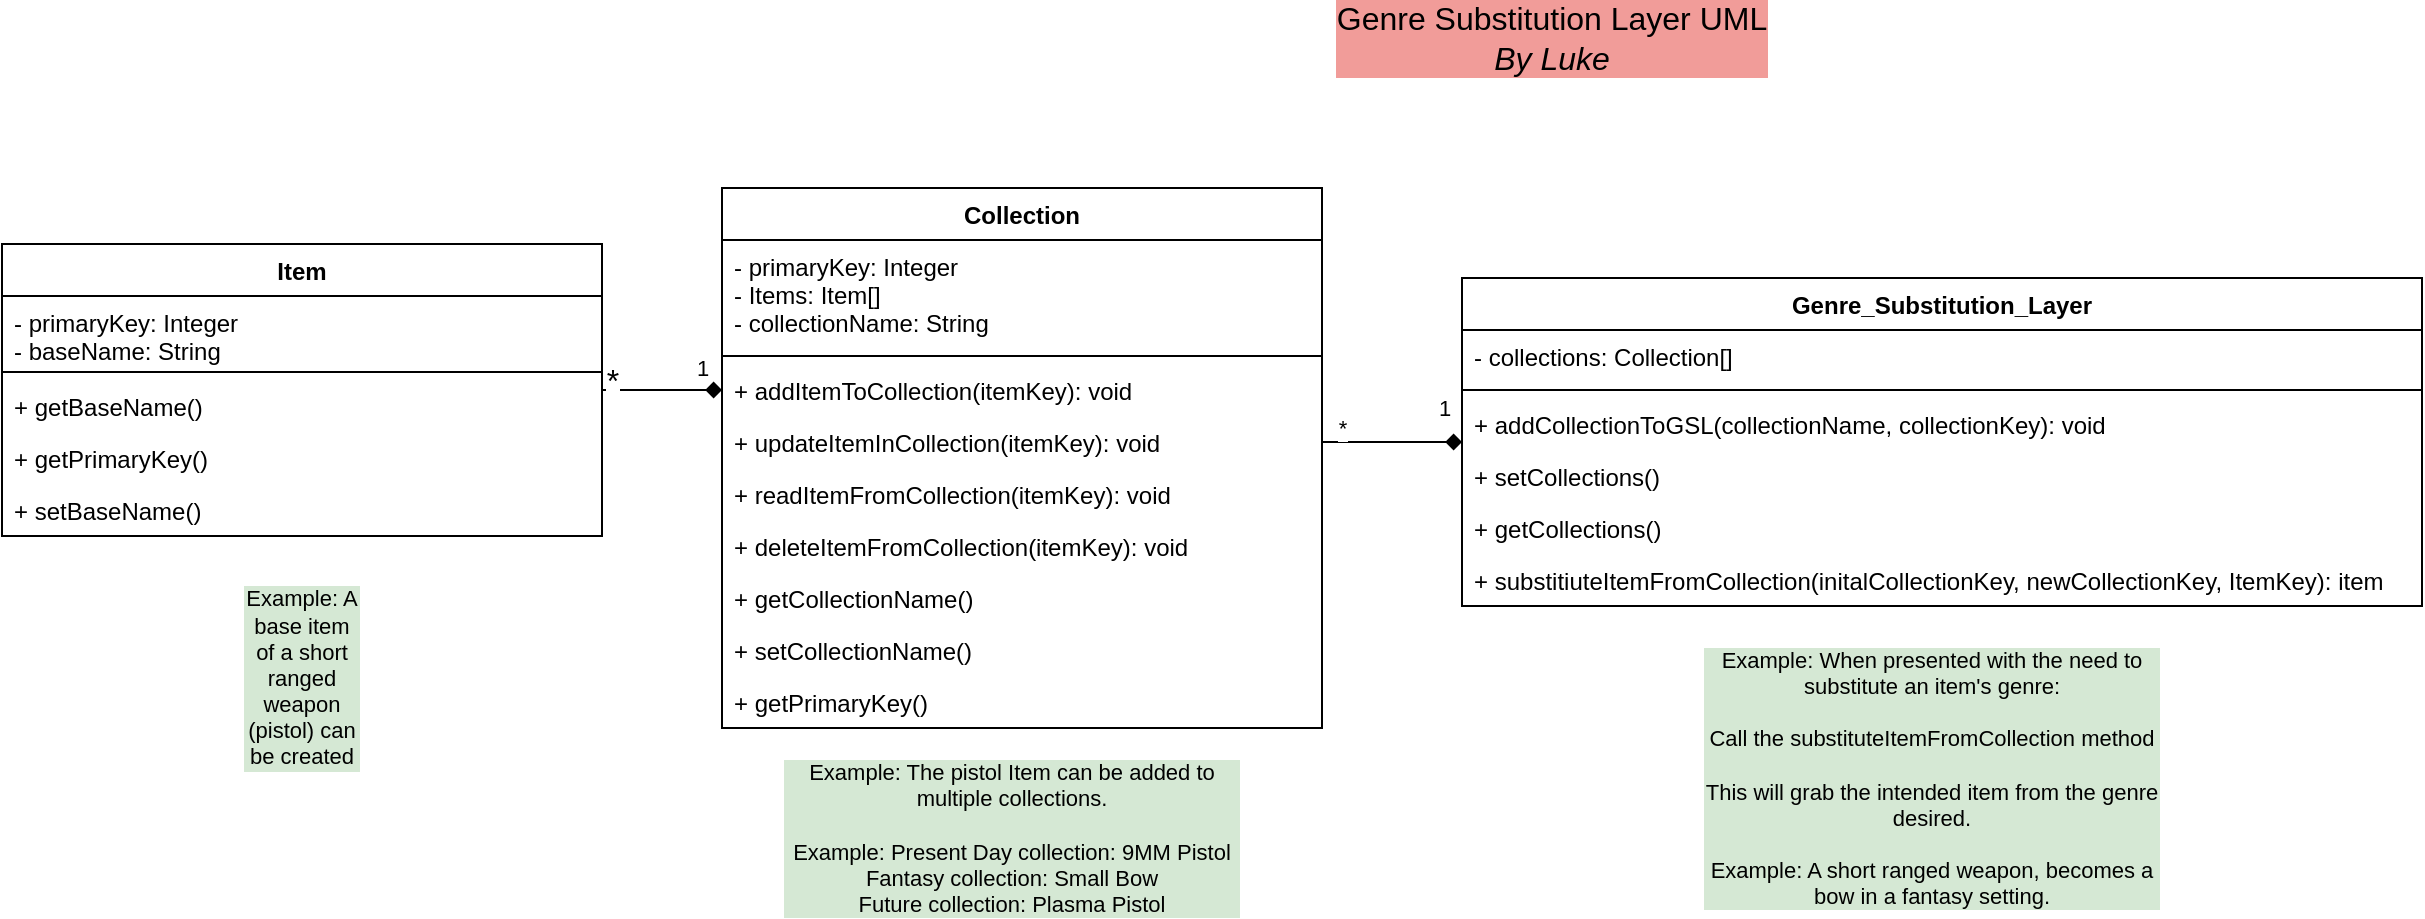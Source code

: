 <mxfile version="20.8.16" type="device"><diagram id="SW_fkqKbPsb3lBTFZvFJ" name="Page-1"><mxGraphModel dx="1283" dy="1791" grid="1" gridSize="10" guides="1" tooltips="1" connect="1" arrows="1" fold="1" page="1" pageScale="1" pageWidth="850" pageHeight="1100" math="0" shadow="0"><root><mxCell id="0"/><mxCell id="1" parent="0"/><mxCell id="qkLhZm6GimbAED5i0G7S-1" value="Genre_Substitution_Layer" style="swimlane;fontStyle=1;align=center;verticalAlign=top;childLayout=stackLayout;horizontal=1;startSize=26;horizontalStack=0;resizeParent=1;resizeParentMax=0;resizeLast=0;collapsible=1;marginBottom=0;" parent="1" vertex="1"><mxGeometry x="840" y="135" width="480" height="164" as="geometry"/></mxCell><mxCell id="qkLhZm6GimbAED5i0G7S-2" value="- collections: Collection[]" style="text;strokeColor=none;fillColor=none;align=left;verticalAlign=top;spacingLeft=4;spacingRight=4;overflow=hidden;rotatable=0;points=[[0,0.5],[1,0.5]];portConstraint=eastwest;" parent="qkLhZm6GimbAED5i0G7S-1" vertex="1"><mxGeometry y="26" width="480" height="26" as="geometry"/></mxCell><mxCell id="qkLhZm6GimbAED5i0G7S-3" value="" style="line;strokeWidth=1;fillColor=none;align=left;verticalAlign=middle;spacingTop=-1;spacingLeft=3;spacingRight=3;rotatable=0;labelPosition=right;points=[];portConstraint=eastwest;strokeColor=inherit;" parent="qkLhZm6GimbAED5i0G7S-1" vertex="1"><mxGeometry y="52" width="480" height="8" as="geometry"/></mxCell><mxCell id="qkLhZm6GimbAED5i0G7S-15" value="+ addCollectionToGSL(collectionName, collectionKey): void" style="text;strokeColor=none;fillColor=none;align=left;verticalAlign=top;spacingLeft=4;spacingRight=4;overflow=hidden;rotatable=0;points=[[0,0.5],[1,0.5]];portConstraint=eastwest;" parent="qkLhZm6GimbAED5i0G7S-1" vertex="1"><mxGeometry y="60" width="480" height="26" as="geometry"/></mxCell><mxCell id="qkLhZm6GimbAED5i0G7S-37" value="+ setCollections()" style="text;strokeColor=none;fillColor=none;align=left;verticalAlign=top;spacingLeft=4;spacingRight=4;overflow=hidden;rotatable=0;points=[[0,0.5],[1,0.5]];portConstraint=eastwest;" parent="qkLhZm6GimbAED5i0G7S-1" vertex="1"><mxGeometry y="86" width="480" height="26" as="geometry"/></mxCell><mxCell id="qkLhZm6GimbAED5i0G7S-36" value="+ getCollections()" style="text;strokeColor=none;fillColor=none;align=left;verticalAlign=top;spacingLeft=4;spacingRight=4;overflow=hidden;rotatable=0;points=[[0,0.5],[1,0.5]];portConstraint=eastwest;" parent="qkLhZm6GimbAED5i0G7S-1" vertex="1"><mxGeometry y="112" width="480" height="26" as="geometry"/></mxCell><mxCell id="qkLhZm6GimbAED5i0G7S-14" value="+ substitiuteItemFromCollection(initalCollectionKey, newCollectionKey, ItemKey): item" style="text;strokeColor=none;fillColor=none;align=left;verticalAlign=top;spacingLeft=4;spacingRight=4;overflow=hidden;rotatable=0;points=[[0,0.5],[1,0.5]];portConstraint=eastwest;" parent="qkLhZm6GimbAED5i0G7S-1" vertex="1"><mxGeometry y="138" width="480" height="26" as="geometry"/></mxCell><mxCell id="qkLhZm6GimbAED5i0G7S-5" value="Collection" style="swimlane;fontStyle=1;align=center;verticalAlign=top;childLayout=stackLayout;horizontal=1;startSize=26;horizontalStack=0;resizeParent=1;resizeParentMax=0;resizeLast=0;collapsible=1;marginBottom=0;" parent="1" vertex="1"><mxGeometry x="470" y="90" width="300" height="270" as="geometry"/></mxCell><mxCell id="qkLhZm6GimbAED5i0G7S-6" value="- primaryKey: Integer&#xA;- Items: Item[]&#xA;- collectionName: String&#xA;" style="text;strokeColor=none;fillColor=none;align=left;verticalAlign=top;spacingLeft=4;spacingRight=4;overflow=hidden;rotatable=0;points=[[0,0.5],[1,0.5]];portConstraint=eastwest;" parent="qkLhZm6GimbAED5i0G7S-5" vertex="1"><mxGeometry y="26" width="300" height="54" as="geometry"/></mxCell><mxCell id="qkLhZm6GimbAED5i0G7S-7" value="" style="line;strokeWidth=1;fillColor=none;align=left;verticalAlign=middle;spacingTop=-1;spacingLeft=3;spacingRight=3;rotatable=0;labelPosition=right;points=[];portConstraint=eastwest;strokeColor=inherit;" parent="qkLhZm6GimbAED5i0G7S-5" vertex="1"><mxGeometry y="80" width="300" height="8" as="geometry"/></mxCell><mxCell id="qkLhZm6GimbAED5i0G7S-8" value="+ addItemToCollection(itemKey): void" style="text;strokeColor=none;fillColor=none;align=left;verticalAlign=top;spacingLeft=4;spacingRight=4;overflow=hidden;rotatable=0;points=[[0,0.5],[1,0.5]];portConstraint=eastwest;" parent="qkLhZm6GimbAED5i0G7S-5" vertex="1"><mxGeometry y="88" width="300" height="26" as="geometry"/></mxCell><mxCell id="qkLhZm6GimbAED5i0G7S-32" value="+ updateItemInCollection(itemKey): void" style="text;strokeColor=none;fillColor=none;align=left;verticalAlign=top;spacingLeft=4;spacingRight=4;overflow=hidden;rotatable=0;points=[[0,0.5],[1,0.5]];portConstraint=eastwest;" parent="qkLhZm6GimbAED5i0G7S-5" vertex="1"><mxGeometry y="114" width="300" height="26" as="geometry"/></mxCell><mxCell id="qkLhZm6GimbAED5i0G7S-33" value="+ readItemFromCollection(itemKey): void" style="text;strokeColor=none;fillColor=none;align=left;verticalAlign=top;spacingLeft=4;spacingRight=4;overflow=hidden;rotatable=0;points=[[0,0.5],[1,0.5]];portConstraint=eastwest;" parent="qkLhZm6GimbAED5i0G7S-5" vertex="1"><mxGeometry y="140" width="300" height="26" as="geometry"/></mxCell><mxCell id="qkLhZm6GimbAED5i0G7S-34" value="+ deleteItemFromCollection(itemKey): void" style="text;strokeColor=none;fillColor=none;align=left;verticalAlign=top;spacingLeft=4;spacingRight=4;overflow=hidden;rotatable=0;points=[[0,0.5],[1,0.5]];portConstraint=eastwest;" parent="qkLhZm6GimbAED5i0G7S-5" vertex="1"><mxGeometry y="166" width="300" height="26" as="geometry"/></mxCell><mxCell id="qkLhZm6GimbAED5i0G7S-30" value="+ getCollectionName()" style="text;strokeColor=none;fillColor=none;align=left;verticalAlign=top;spacingLeft=4;spacingRight=4;overflow=hidden;rotatable=0;points=[[0,0.5],[1,0.5]];portConstraint=eastwest;" parent="qkLhZm6GimbAED5i0G7S-5" vertex="1"><mxGeometry y="192" width="300" height="26" as="geometry"/></mxCell><mxCell id="qkLhZm6GimbAED5i0G7S-31" value="+ setCollectionName()" style="text;strokeColor=none;fillColor=none;align=left;verticalAlign=top;spacingLeft=4;spacingRight=4;overflow=hidden;rotatable=0;points=[[0,0.5],[1,0.5]];portConstraint=eastwest;" parent="qkLhZm6GimbAED5i0G7S-5" vertex="1"><mxGeometry y="218" width="300" height="26" as="geometry"/></mxCell><mxCell id="qkLhZm6GimbAED5i0G7S-35" value="+ getPrimaryKey()" style="text;strokeColor=none;fillColor=none;align=left;verticalAlign=top;spacingLeft=4;spacingRight=4;overflow=hidden;rotatable=0;points=[[0,0.5],[1,0.5]];portConstraint=eastwest;" parent="qkLhZm6GimbAED5i0G7S-5" vertex="1"><mxGeometry y="244" width="300" height="26" as="geometry"/></mxCell><mxCell id="oEY1AQzNfAcQLWVzWEEF-10" style="edgeStyle=orthogonalEdgeStyle;rounded=0;orthogonalLoop=1;jettySize=auto;html=1;fontSize=16;endArrow=diamond;endFill=1;" parent="1" source="qkLhZm6GimbAED5i0G7S-10" target="qkLhZm6GimbAED5i0G7S-8" edge="1"><mxGeometry relative="1" as="geometry"/></mxCell><mxCell id="oEY1AQzNfAcQLWVzWEEF-11" value="*" style="edgeLabel;html=1;align=center;verticalAlign=middle;resizable=0;points=[];fontSize=16;" parent="oEY1AQzNfAcQLWVzWEEF-10" vertex="1" connectable="0"><mxGeometry x="-0.839" y="1" relative="1" as="geometry"><mxPoint y="-4" as="offset"/></mxGeometry></mxCell><mxCell id="oEY1AQzNfAcQLWVzWEEF-13" value="&lt;div&gt;1&lt;/div&gt;" style="edgeLabel;html=1;align=center;verticalAlign=middle;resizable=0;points=[];fontSize=11;" parent="oEY1AQzNfAcQLWVzWEEF-10" vertex="1" connectable="0"><mxGeometry x="0.65" relative="1" as="geometry"><mxPoint y="-11" as="offset"/></mxGeometry></mxCell><mxCell id="qkLhZm6GimbAED5i0G7S-10" value="Item&#xA;" style="swimlane;fontStyle=1;align=center;verticalAlign=top;childLayout=stackLayout;horizontal=1;startSize=26;horizontalStack=0;resizeParent=1;resizeParentMax=0;resizeLast=0;collapsible=1;marginBottom=0;" parent="1" vertex="1"><mxGeometry x="110" y="118" width="300" height="146" as="geometry"/></mxCell><mxCell id="qkLhZm6GimbAED5i0G7S-11" value="- primaryKey: Integer&#xA;- baseName: String&#xA;" style="text;strokeColor=none;fillColor=none;align=left;verticalAlign=top;spacingLeft=4;spacingRight=4;overflow=hidden;rotatable=0;points=[[0,0.5],[1,0.5]];portConstraint=eastwest;" parent="qkLhZm6GimbAED5i0G7S-10" vertex="1"><mxGeometry y="26" width="300" height="34" as="geometry"/></mxCell><mxCell id="qkLhZm6GimbAED5i0G7S-12" value="" style="line;strokeWidth=1;fillColor=none;align=left;verticalAlign=middle;spacingTop=-1;spacingLeft=3;spacingRight=3;rotatable=0;labelPosition=right;points=[];portConstraint=eastwest;strokeColor=inherit;" parent="qkLhZm6GimbAED5i0G7S-10" vertex="1"><mxGeometry y="60" width="300" height="8" as="geometry"/></mxCell><mxCell id="qkLhZm6GimbAED5i0G7S-18" value="+ getBaseName()" style="text;strokeColor=none;fillColor=none;align=left;verticalAlign=top;spacingLeft=4;spacingRight=4;overflow=hidden;rotatable=0;points=[[0,0.5],[1,0.5]];portConstraint=eastwest;" parent="qkLhZm6GimbAED5i0G7S-10" vertex="1"><mxGeometry y="68" width="300" height="26" as="geometry"/></mxCell><mxCell id="qkLhZm6GimbAED5i0G7S-19" value="+ getPrimaryKey()" style="text;strokeColor=none;fillColor=none;align=left;verticalAlign=top;spacingLeft=4;spacingRight=4;overflow=hidden;rotatable=0;points=[[0,0.5],[1,0.5]];portConstraint=eastwest;" parent="qkLhZm6GimbAED5i0G7S-10" vertex="1"><mxGeometry y="94" width="300" height="26" as="geometry"/></mxCell><mxCell id="qkLhZm6GimbAED5i0G7S-13" value="+ setBaseName()" style="text;strokeColor=none;fillColor=none;align=left;verticalAlign=top;spacingLeft=4;spacingRight=4;overflow=hidden;rotatable=0;points=[[0,0.5],[1,0.5]];portConstraint=eastwest;" parent="qkLhZm6GimbAED5i0G7S-10" vertex="1"><mxGeometry y="120" width="300" height="26" as="geometry"/></mxCell><mxCell id="oEY1AQzNfAcQLWVzWEEF-3" style="edgeStyle=orthogonalEdgeStyle;rounded=0;orthogonalLoop=1;jettySize=auto;html=1;exitX=1;exitY=0.5;exitDx=0;exitDy=0;endArrow=diamond;endFill=1;" parent="1" source="qkLhZm6GimbAED5i0G7S-32" target="qkLhZm6GimbAED5i0G7S-1" edge="1"><mxGeometry relative="1" as="geometry"/></mxCell><mxCell id="oEY1AQzNfAcQLWVzWEEF-4" value="*" style="edgeLabel;html=1;align=center;verticalAlign=middle;resizable=0;points=[];" parent="oEY1AQzNfAcQLWVzWEEF-3" vertex="1" connectable="0"><mxGeometry x="-0.836" y="-1" relative="1" as="geometry"><mxPoint x="4" y="-8" as="offset"/></mxGeometry></mxCell><mxCell id="oEY1AQzNfAcQLWVzWEEF-5" value="1" style="edgeLabel;html=1;align=center;verticalAlign=middle;resizable=0;points=[];" parent="oEY1AQzNfAcQLWVzWEEF-3" vertex="1" connectable="0"><mxGeometry x="0.696" y="1" relative="1" as="geometry"><mxPoint x="1" y="-16" as="offset"/></mxGeometry></mxCell><mxCell id="oEY1AQzNfAcQLWVzWEEF-6" value="&lt;div style=&quot;font-size: 16px;&quot;&gt;Genre Substitution Layer UML&lt;/div&gt;&lt;div style=&quot;font-size: 16px;&quot;&gt;&lt;i&gt;By Luke&lt;/i&gt;&lt;br&gt;&lt;/div&gt;" style="text;html=1;strokeColor=none;fillColor=none;align=center;verticalAlign=middle;whiteSpace=wrap;rounded=0;fontSize=16;labelBackgroundColor=#F19C99;" parent="1" vertex="1"><mxGeometry x="770" width="230" height="30" as="geometry"/></mxCell><mxCell id="oEY1AQzNfAcQLWVzWEEF-15" value="Example: A base item of a short ranged weapon (pistol) can be created" style="text;html=1;strokeColor=none;fillColor=none;align=center;verticalAlign=middle;whiteSpace=wrap;rounded=0;labelBackgroundColor=#D5E8D4;fontSize=11;" parent="1" vertex="1"><mxGeometry x="230" y="320" width="60" height="30" as="geometry"/></mxCell><mxCell id="oEY1AQzNfAcQLWVzWEEF-17" value="&lt;div&gt;Example: The pistol Item can be added to multiple collections.&lt;/div&gt;&lt;div&gt;&lt;br&gt;&lt;/div&gt;&lt;div&gt;Example: Present Day collection: 9MM Pistol&lt;br&gt;&lt;/div&gt;&lt;div&gt;Fantasy collection: Small Bow&lt;/div&gt;&lt;div&gt;Future collection: Plasma Pistol&lt;br&gt;&lt;/div&gt;" style="text;html=1;strokeColor=none;fillColor=none;align=center;verticalAlign=middle;whiteSpace=wrap;rounded=0;labelBackgroundColor=#D5E8D4;fontSize=11;" parent="1" vertex="1"><mxGeometry x="500" y="400" width="230" height="30" as="geometry"/></mxCell><mxCell id="oEY1AQzNfAcQLWVzWEEF-18" value="&lt;div&gt;Example: When presented with the need to substitute an item's genre:&lt;/div&gt;&lt;div&gt;&lt;br&gt;&lt;/div&gt;&lt;div&gt;Call the substituteItemFromCollection method&lt;/div&gt;&lt;div&gt;&lt;br&gt;&lt;/div&gt;&lt;div&gt;This will grab the intended item from the genre desired. &lt;br&gt;&lt;/div&gt;&lt;div&gt;&lt;br&gt;&lt;/div&gt;&lt;div&gt;Example: A short ranged weapon, becomes a bow in a fantasy setting.&lt;br&gt;&lt;/div&gt;" style="text;html=1;strokeColor=none;fillColor=none;align=center;verticalAlign=middle;whiteSpace=wrap;rounded=0;labelBackgroundColor=#D5E8D4;fontSize=11;" parent="1" vertex="1"><mxGeometry x="960" y="370" width="230" height="30" as="geometry"/></mxCell></root></mxGraphModel></diagram></mxfile>